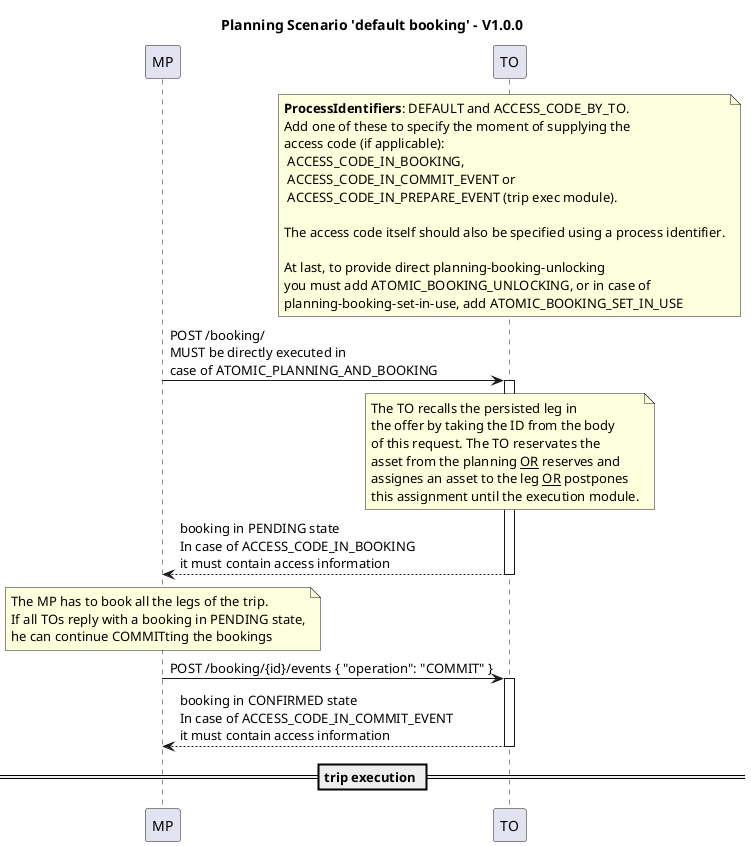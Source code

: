 @startuml Default booking
title Planning Scenario 'default booking' - V1.0.0
participant MP
participant TO

autoactivate on

note over TO
**ProcessIdentifiers**: DEFAULT and ACCESS_CODE_BY_TO.
Add one of these to specify the moment of supplying the 
access code (if applicable):
 ACCESS_CODE_IN_BOOKING,
 ACCESS_CODE_IN_COMMIT_EVENT or 
 ACCESS_CODE_IN_PREPARE_EVENT (trip exec module).

The access code itself should also be specified using a process identifier.

At last, to provide direct planning-booking-unlocking 
you must add ATOMIC_BOOKING_UNLOCKING, or in case of 
planning-booking-set-in-use, add ATOMIC_BOOKING_SET_IN_USE
end note

MP -> TO : POST /booking/ \nMUST be directly executed in\ncase of ATOMIC_PLANNING_AND_BOOKING
note over TO
The TO recalls the persisted leg in 
the offer by taking the ID from the body 
of this request. The TO reservates the 
asset from the planning __OR__ reserves and 
assignes an asset to the leg __OR__ postpones
this assignment until the execution module.
end note
return booking in PENDING state\nIn case of ACCESS_CODE_IN_BOOKING\nit must contain access information

note over MP
The MP has to book all the legs of the trip.
If all TOs reply with a booking in PENDING state,
he can continue COMMITting the bookings
end note

MP -> TO: POST /booking/{id}/events { "operation": "COMMIT" }
return booking in CONFIRMED state\nIn case of ACCESS_CODE_IN_COMMIT_EVENT\nit must contain access information

== trip execution ==
@enduml
